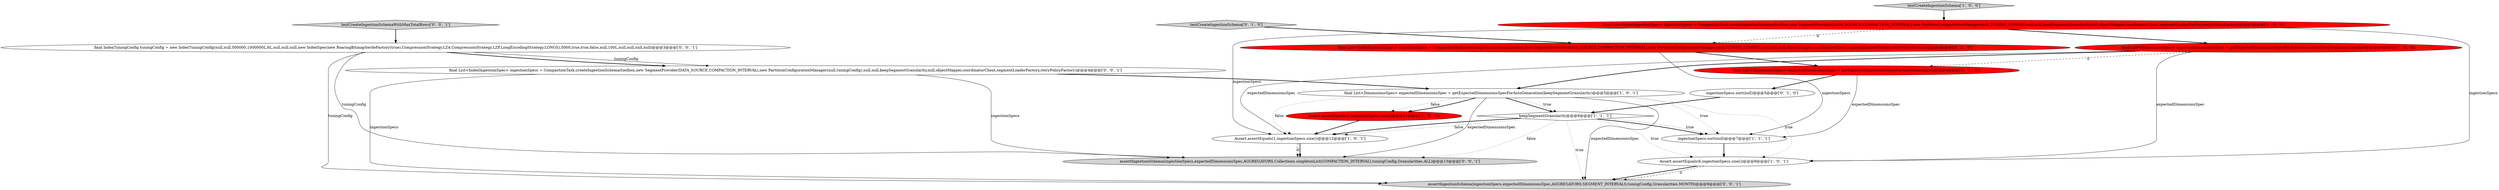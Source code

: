 digraph {
3 [style = filled, label = "Assert.assertEquals(1,ingestionSpecs.size())@@@12@@@['1', '0', '1']", fillcolor = white, shape = ellipse image = "AAA0AAABBB1BBB"];
0 [style = filled, label = "keepSegmentGranularity@@@6@@@['1', '1', '1']", fillcolor = white, shape = diamond image = "AAA0AAABBB1BBB"];
1 [style = filled, label = "ingestionSpecs.sort(null)@@@7@@@['1', '1', '1']", fillcolor = white, shape = ellipse image = "AAA0AAABBB1BBB"];
4 [style = filled, label = "Assert.assertEquals(1,ingestionSpecs.size())@@@11@@@['1', '0', '0']", fillcolor = red, shape = ellipse image = "AAA1AAABBB1BBB"];
8 [style = filled, label = "final List<DimensionsSpec> expectedDimensionsSpec = getExpectedDimensionsSpecForAutoGeneration(keepSegmentGranularity)@@@5@@@['1', '0', '1']", fillcolor = white, shape = ellipse image = "AAA0AAABBB1BBB"];
12 [style = filled, label = "final List<DimensionsSpec> expectedDimensionsSpec = getExpectedDimensionsSpecForAutoGeneration()@@@4@@@['0', '1', '0']", fillcolor = red, shape = ellipse image = "AAA1AAABBB2BBB"];
6 [style = filled, label = "final List<IndexIngestionSpec> ingestionSpecs = CompactionTask.createIngestionSchema(toolbox,new SegmentProvider(DATA_SOURCE,COMPACTION_INTERVAL),new PartitionConfigurationManager(null,TUNING_CONFIG),null,null,keepSegmentGranularity,null,objectMapper,coordinatorClient,segmentLoaderFactory,retryPolicyFactory)@@@3@@@['1', '0', '0']", fillcolor = red, shape = ellipse image = "AAA1AAABBB1BBB"];
13 [style = filled, label = "final List<IndexIngestionSpec> ingestionSpecs = CompactionTask.createIngestionSchema(toolbox,new SegmentProvider(DATA_SOURCE,COMPACTION_INTERVAL),new PartitionConfigurationManager(null,tuningConfig),null,null,keepSegmentGranularity,null,objectMapper,coordinatorClient,segmentLoaderFactory,retryPolicyFactory)@@@4@@@['0', '0', '1']", fillcolor = white, shape = ellipse image = "AAA0AAABBB3BBB"];
14 [style = filled, label = "final IndexTuningConfig tuningConfig = new IndexTuningConfig(null,null,500000,1000000L,6L,null,null,null,new IndexSpec(new RoaringBitmapSerdeFactory(true),CompressionStrategy.LZ4,CompressionStrategy.LZF,LongEncodingStrategy.LONGS),5000,true,true,false,null,100L,null,null,null,null)@@@3@@@['0', '0', '1']", fillcolor = white, shape = ellipse image = "AAA0AAABBB3BBB"];
9 [style = filled, label = "testCreateIngestionSchema['0', '1', '0']", fillcolor = lightgray, shape = diamond image = "AAA0AAABBB2BBB"];
5 [style = filled, label = "testCreateIngestionSchema['1', '0', '0']", fillcolor = lightgray, shape = diamond image = "AAA0AAABBB1BBB"];
7 [style = filled, label = "final List<DimensionsSpec> expectedDimensionsSpec = getExpectedDimensionsSpecForAutoGeneration(keepSegmentGranularity)@@@4@@@['1', '0', '0']", fillcolor = red, shape = ellipse image = "AAA1AAABBB1BBB"];
10 [style = filled, label = "final List<IndexIngestionSpec> ingestionSpecs = CompactionTask.createIngestionSchema(toolbox,new SegmentProvider(DATA_SOURCE,COMPACTION_INTERVAL),new PartitionConfigurationManager(null,TUNING_CONFIG),null,null,null,objectMapper,coordinatorClient,segmentLoaderFactory,retryPolicyFactory)@@@3@@@['0', '1', '0']", fillcolor = red, shape = ellipse image = "AAA1AAABBB2BBB"];
17 [style = filled, label = "assertIngestionSchema(ingestionSpecs,expectedDimensionsSpec,AGGREGATORS,SEGMENT_INTERVALS,tuningConfig,Granularities.MONTH)@@@9@@@['0', '0', '1']", fillcolor = lightgray, shape = ellipse image = "AAA0AAABBB3BBB"];
16 [style = filled, label = "assertIngestionSchema(ingestionSpecs,expectedDimensionsSpec,AGGREGATORS,Collections.singletonList(COMPACTION_INTERVAL),tuningConfig,Granularities.ALL)@@@13@@@['0', '0', '1']", fillcolor = lightgray, shape = ellipse image = "AAA0AAABBB3BBB"];
11 [style = filled, label = "ingestionSpecs.sort(null)@@@5@@@['0', '1', '0']", fillcolor = white, shape = ellipse image = "AAA0AAABBB2BBB"];
15 [style = filled, label = "testCreateIngestionSchemaWithMaxTotalRows['0', '0', '1']", fillcolor = lightgray, shape = diamond image = "AAA0AAABBB3BBB"];
2 [style = filled, label = "Assert.assertEquals(6,ingestionSpecs.size())@@@8@@@['1', '0', '1']", fillcolor = white, shape = ellipse image = "AAA0AAABBB1BBB"];
2->17 [style = bold, label=""];
0->3 [style = bold, label=""];
4->3 [style = bold, label=""];
8->3 [style = dotted, label="false"];
7->2 [style = solid, label="expectedDimensionsSpec"];
15->14 [style = bold, label=""];
14->17 [style = solid, label="tuningConfig"];
8->2 [style = dotted, label="true"];
12->11 [style = bold, label=""];
14->13 [style = solid, label="tuningConfig"];
8->4 [style = dotted, label="false"];
9->10 [style = bold, label=""];
3->16 [style = bold, label=""];
12->1 [style = solid, label="expectedDimensionsSpec"];
7->8 [style = bold, label=""];
2->17 [style = dashed, label="0"];
7->3 [style = solid, label="expectedDimensionsSpec"];
6->10 [style = dashed, label="0"];
6->3 [style = solid, label="ingestionSpecs"];
8->0 [style = bold, label=""];
8->1 [style = dotted, label="true"];
0->16 [style = dotted, label="false"];
11->0 [style = bold, label=""];
5->6 [style = bold, label=""];
13->16 [style = solid, label="ingestionSpecs"];
0->3 [style = dotted, label="false"];
10->12 [style = bold, label=""];
0->1 [style = bold, label=""];
7->12 [style = dashed, label="0"];
0->17 [style = dotted, label="true"];
8->0 [style = dotted, label="true"];
1->2 [style = bold, label=""];
6->2 [style = solid, label="ingestionSpecs"];
8->4 [style = bold, label=""];
14->13 [style = bold, label=""];
13->8 [style = bold, label=""];
6->7 [style = bold, label=""];
14->16 [style = solid, label="tuningConfig"];
8->17 [style = solid, label="expectedDimensionsSpec"];
0->2 [style = dotted, label="true"];
13->17 [style = solid, label="ingestionSpecs"];
8->16 [style = solid, label="expectedDimensionsSpec"];
10->1 [style = solid, label="ingestionSpecs"];
3->16 [style = dashed, label="0"];
0->1 [style = dotted, label="true"];
}
